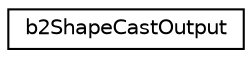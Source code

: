 digraph "Graphical Class Hierarchy"
{
 // LATEX_PDF_SIZE
  edge [fontname="Helvetica",fontsize="10",labelfontname="Helvetica",labelfontsize="10"];
  node [fontname="Helvetica",fontsize="10",shape=record];
  rankdir="LR";
  Node0 [label="b2ShapeCastOutput",height=0.2,width=0.4,color="black", fillcolor="white", style="filled",URL="$structb2ShapeCastOutput.html",tooltip="Output results for b2ShapeCast."];
}
